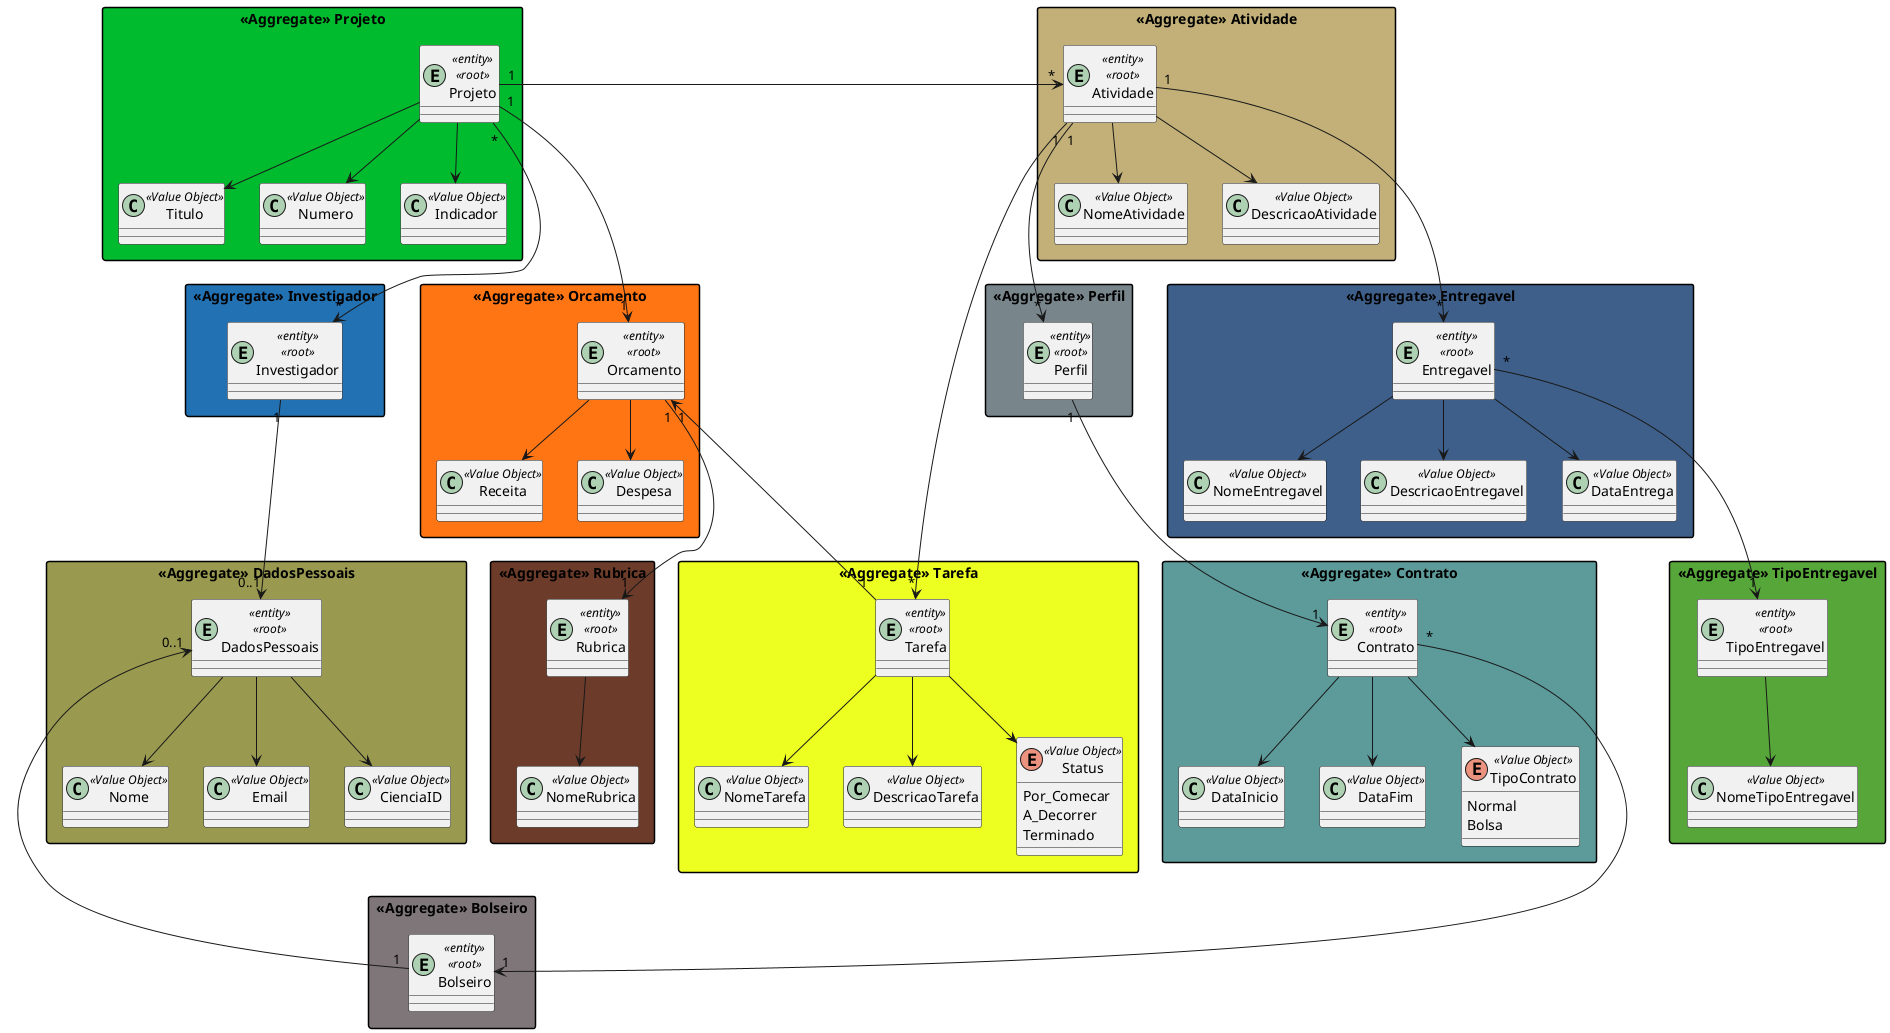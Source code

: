 @startuml domain-model
'https://plantuml.com/class-diagram
skinparam classAttributeIconSize 0

skinparam packageStyle rectangle

package "<<Aggregate>> Atividade" #C2B078 {
    entity Atividade <<entity>> <<root>>
    class NomeAtividade <<Value Object>>
    class DescricaoAtividade <<Value Object>>
}

package "<<Aggregate>> Bolseiro" #7F7679 {
    entity Bolseiro <<entity>> <<root>>
}

package "<<Aggregate>> Contrato" #5D9B9B {
    entity Contrato <<entity>> <<root>>
    class DataInicio <<Value Object>>
    class DataFim <<Value Object>>
    enum TipoContrato <<Value Object>> {
        Normal
        Bolsa
    }
    'TODO verificar ligações
}

package "<<Aggregate>> DadosPessoais" #999950 {
    entity DadosPessoais <<entity>> <<root>>
    class Nome <<Value Object>>
    class Email <<Value Object>>
    class CienciaID <<Value Object>>
    'TODO perguntar se os investigadores são funcionalmente iguais a bolseiros
}

package "<<Aggregate>> Entregavel" #3E5F8A {
    entity Entregavel <<entity>> <<root>>
    class NomeEntregavel <<Value Object>>
    class DescricaoEntregavel <<Value Object>>
    class DataEntrega <<Value Object>>
}

package "<<Aggregate>> Investigador" #2271B3 {
    entity Investigador <<entity>> <<root>>
}

package "<<Aggregate>> Perfil" #78858B {
    entity Perfil <<entity>> <<root>>
    'TODO verificar isto
}  

package "<<Aggregate>> Projeto" #00BB2D {
    entity Projeto <<entity>> <<root>>
    class Titulo <<Value Object>>
    class Numero <<Value Object>>
    class Indicador <<Value Object>>
}

package "<<Aggregate>> Orcamento" #FF7514 {
    entity Orcamento <<entity>> <<root>>
    class Receita <<Value Object>>
    class Despesa <<Value Object>>
    'TODO verificar isto
}

package "<<Aggregate>> Rubrica" #6C3B2A {
    entity Rubrica <<entity>> <<root>>
    class NomeRubrica <<Value Object>>
    'TODO verificar isto
}

package "<<Aggregate>> Tarefa" #EDFF21 {
    entity Tarefa <<entity>> <<root>>
    class NomeTarefa <<Value Object>>
    class DescricaoTarefa <<Value Object>>
    enum Status <<Value Object>> {
        Por_Comecar
        A_Decorrer
        Terminado
    }
    '? progresso?
}

package "<<Aggregate>> TipoEntregavel" #57A639 {
    entity TipoEntregavel <<entity>> <<root>>
    class NomeTipoEntregavel <<Value Object>>
}

Atividade --> NomeAtividade
Atividade --> DescricaoAtividade
Atividade "1" ---> "*" Tarefa
Atividade "1" ---> "*" Perfil
Atividade "1" ---> "*" Entregavel

DadosPessoais "0..1" <--- "1" Bolseiro

Contrato --> DataInicio
Contrato --> DataFim
Contrato --> TipoContrato
Contrato "*" ---> "1" Bolseiro 

DadosPessoais --> Nome
DadosPessoais --> Email
DadosPessoais --> CienciaID 

Entregavel --> NomeEntregavel
Entregavel --> DescricaoEntregavel
Entregavel --> DataEntrega
Entregavel "*" ---> "1" TipoEntregavel

Investigador "1" ---> "0..1" DadosPessoais

Perfil "1" ---> "1" Contrato

Projeto --> Titulo
Projeto --> Numero
Projeto --> Indicador
Projeto "1" -> "*" Atividade
Projeto "1" ---> "1" Orcamento
Projeto "*" ---> "*" Investigador

Orcamento --> Receita
Orcamento --> Despesa
Orcamento "1" ---> "1" Rubrica

Rubrica --> NomeRubrica

Tarefa --> NomeTarefa
Tarefa --> DescricaoTarefa
Tarefa --> Status
Orcamento "1" <--- "1" Tarefa

TipoEntregavel --> NomeTipoEntregavel

@enduml